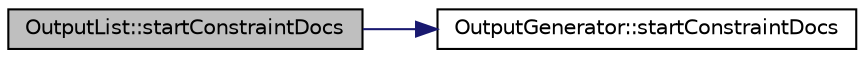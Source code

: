 digraph "OutputList::startConstraintDocs"
{
 // LATEX_PDF_SIZE
  edge [fontname="Helvetica",fontsize="10",labelfontname="Helvetica",labelfontsize="10"];
  node [fontname="Helvetica",fontsize="10",shape=record];
  rankdir="LR";
  Node1 [label="OutputList::startConstraintDocs",height=0.2,width=0.4,color="black", fillcolor="grey75", style="filled", fontcolor="black",tooltip=" "];
  Node1 -> Node2 [color="midnightblue",fontsize="10",style="solid",fontname="Helvetica"];
  Node2 [label="OutputGenerator::startConstraintDocs",height=0.2,width=0.4,color="black", fillcolor="white", style="filled",URL="$classOutputGenerator.html#a81ade540356d6c7669c6c701bde02e10",tooltip=" "];
}
